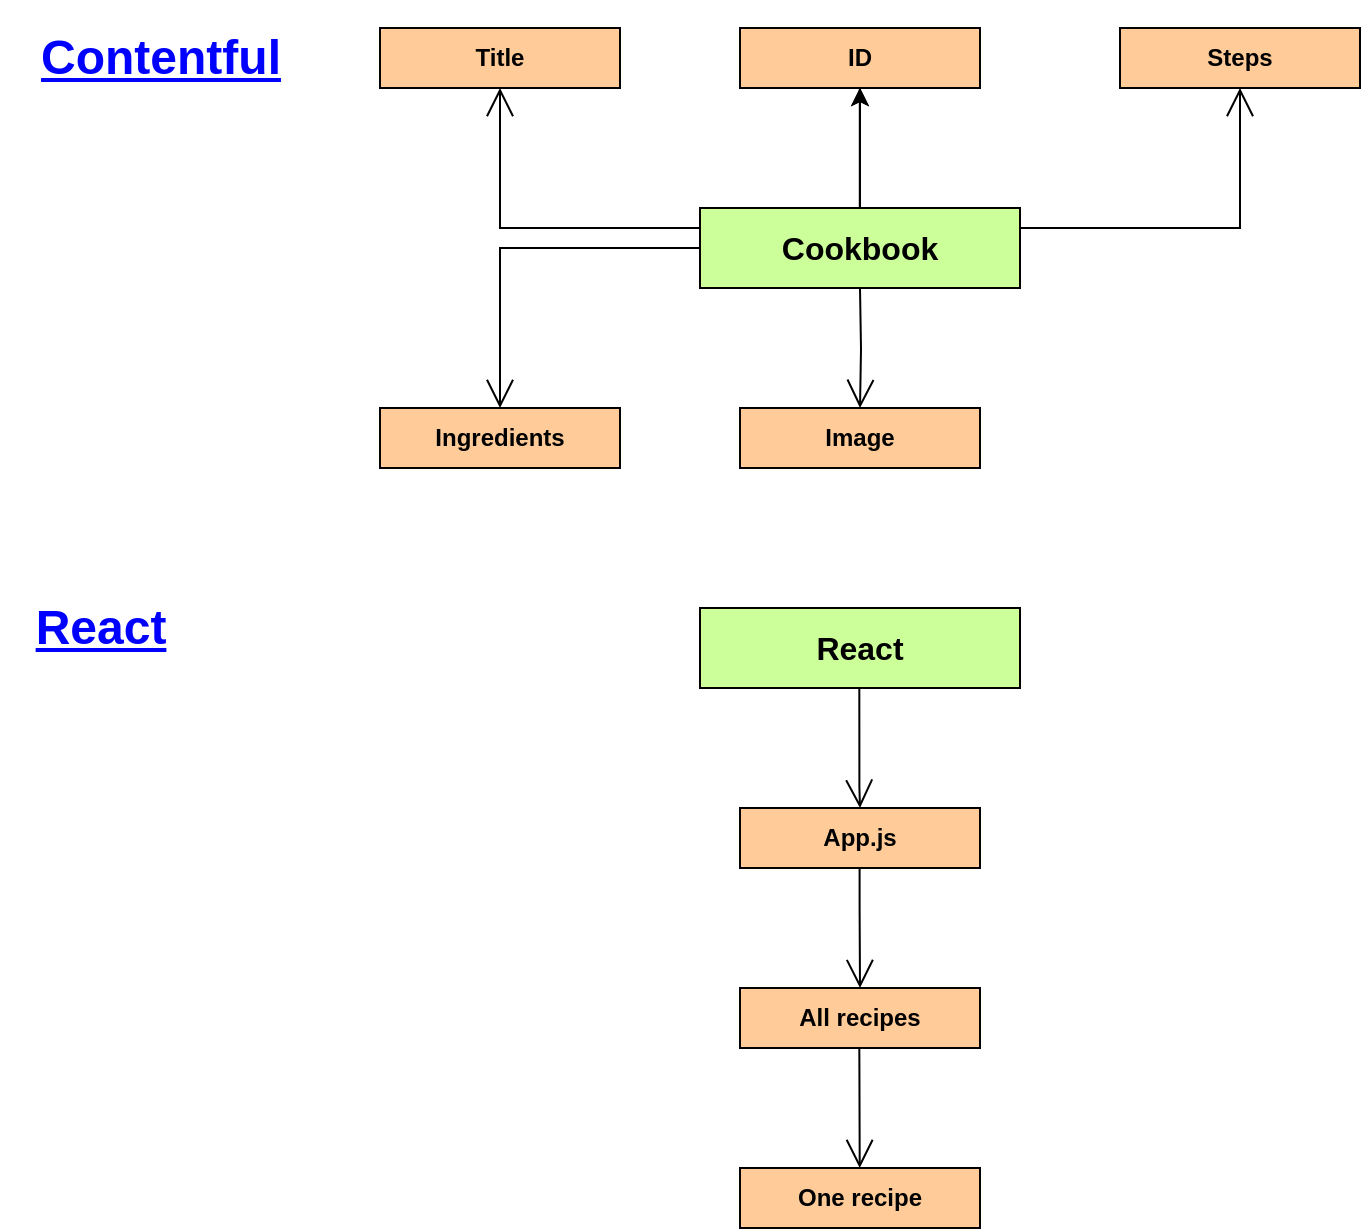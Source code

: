 <mxfile version="15.4.1" type="device"><diagram id="rtEXiDh6xI8C0MuNuhHq" name="Page-1"><mxGraphModel dx="1530" dy="519" grid="1" gridSize="10" guides="1" tooltips="1" connect="1" arrows="1" fold="1" page="1" pageScale="1" pageWidth="827" pageHeight="1169" math="0" shadow="0"><root><mxCell id="0"/><mxCell id="1" parent="0"/><mxCell id="JWcBia4HV_SfomMML44J-19" value="" style="edgeStyle=orthogonalEdgeStyle;rounded=0;orthogonalLoop=1;jettySize=auto;html=1;fontSize=16;fontColor=#000000;" parent="1" source="JWcBia4HV_SfomMML44J-1" target="JWcBia4HV_SfomMML44J-13" edge="1"><mxGeometry relative="1" as="geometry"/></mxCell><mxCell id="JWcBia4HV_SfomMML44J-20" value="" style="edgeStyle=orthogonalEdgeStyle;rounded=0;orthogonalLoop=1;jettySize=auto;html=1;fontSize=16;fontColor=#000000;" parent="1" source="JWcBia4HV_SfomMML44J-1" target="JWcBia4HV_SfomMML44J-13" edge="1"><mxGeometry relative="1" as="geometry"/></mxCell><mxCell id="JWcBia4HV_SfomMML44J-1" value="Cookbook" style="rounded=0;whiteSpace=wrap;html=1;fontColor=#000000;fillColor=#CCFF99;fontStyle=1;fontSize=16;" parent="1" vertex="1"><mxGeometry x="340" y="130" width="160" height="40" as="geometry"/></mxCell><mxCell id="JWcBia4HV_SfomMML44J-8" value="Steps" style="rounded=0;whiteSpace=wrap;html=1;fillColor=#FFCC99;fontStyle=1" parent="1" vertex="1"><mxGeometry x="550" y="40" width="120" height="30" as="geometry"/></mxCell><mxCell id="JWcBia4HV_SfomMML44J-9" value="" style="endArrow=open;endFill=1;endSize=12;html=1;rounded=0;edgeStyle=orthogonalEdgeStyle;" parent="1" edge="1"><mxGeometry width="160" relative="1" as="geometry"><mxPoint x="500" y="140" as="sourcePoint"/><mxPoint x="610" y="70" as="targetPoint"/><Array as="points"><mxPoint x="500" y="140"/><mxPoint x="610" y="140"/></Array></mxGeometry></mxCell><mxCell id="JWcBia4HV_SfomMML44J-10" value="Title" style="rounded=0;whiteSpace=wrap;html=1;fillColor=#FFCC99;fontStyle=1" parent="1" vertex="1"><mxGeometry x="180" y="40" width="120" height="30" as="geometry"/></mxCell><mxCell id="JWcBia4HV_SfomMML44J-11" value="" style="endArrow=open;endFill=1;endSize=12;html=1;rounded=0;edgeStyle=orthogonalEdgeStyle;entryX=0.5;entryY=1;entryDx=0;entryDy=0;" parent="1" source="JWcBia4HV_SfomMML44J-1" target="JWcBia4HV_SfomMML44J-10" edge="1"><mxGeometry width="160" relative="1" as="geometry"><mxPoint x="338" y="200" as="sourcePoint"/><mxPoint x="448" y="70" as="targetPoint"/><Array as="points"><mxPoint x="240" y="140"/></Array></mxGeometry></mxCell><mxCell id="JWcBia4HV_SfomMML44J-12" value="" style="endArrow=open;endFill=1;endSize=12;html=1;rounded=0;edgeStyle=orthogonalEdgeStyle;" parent="1" edge="1"><mxGeometry width="160" relative="1" as="geometry"><mxPoint x="419.9" y="100" as="sourcePoint"/><mxPoint x="419.9" y="40" as="targetPoint"/><Array as="points"><mxPoint x="419.9" y="130"/><mxPoint x="419.9" y="130"/></Array></mxGeometry></mxCell><mxCell id="JWcBia4HV_SfomMML44J-13" value="ID" style="rounded=0;whiteSpace=wrap;html=1;fillColor=#FFCC99;fontStyle=1" parent="1" vertex="1"><mxGeometry x="360" y="40" width="120" height="30" as="geometry"/></mxCell><mxCell id="JWcBia4HV_SfomMML44J-14" value="Image" style="rounded=0;whiteSpace=wrap;html=1;fillColor=#FFCC99;fontStyle=1" parent="1" vertex="1"><mxGeometry x="360" y="230" width="120" height="30" as="geometry"/></mxCell><mxCell id="JWcBia4HV_SfomMML44J-15" value="" style="endArrow=open;endFill=1;endSize=12;html=1;rounded=0;edgeStyle=orthogonalEdgeStyle;entryX=0.5;entryY=0;entryDx=0;entryDy=0;" parent="1" target="JWcBia4HV_SfomMML44J-14" edge="1"><mxGeometry width="160" relative="1" as="geometry"><mxPoint x="420" y="170" as="sourcePoint"/><mxPoint x="420" y="270" as="targetPoint"/><Array as="points"/></mxGeometry></mxCell><mxCell id="JWcBia4HV_SfomMML44J-18" value="Contentful" style="text;strokeColor=none;fillColor=none;html=1;fontSize=24;fontStyle=5;verticalAlign=middle;align=center;fontColor=#0000FF;" parent="1" vertex="1"><mxGeometry x="20" y="35" width="100" height="40" as="geometry"/></mxCell><mxCell id="JWcBia4HV_SfomMML44J-21" value="React" style="text;strokeColor=none;fillColor=none;html=1;fontSize=24;fontStyle=5;verticalAlign=middle;align=center;fontColor=#0000FF;" parent="1" vertex="1"><mxGeometry x="-10" y="320" width="100" height="40" as="geometry"/></mxCell><mxCell id="JWcBia4HV_SfomMML44J-23" value="React" style="rounded=0;whiteSpace=wrap;html=1;fontColor=#000000;fillColor=#CCFF99;fontStyle=1;fontSize=16;" parent="1" vertex="1"><mxGeometry x="340" y="330" width="160" height="40" as="geometry"/></mxCell><mxCell id="JWcBia4HV_SfomMML44J-24" value="App.js" style="rounded=0;whiteSpace=wrap;html=1;fillColor=#FFCC99;fontStyle=1" parent="1" vertex="1"><mxGeometry x="360" y="430" width="120" height="30" as="geometry"/></mxCell><mxCell id="JWcBia4HV_SfomMML44J-25" value="All recipes" style="rounded=0;whiteSpace=wrap;html=1;fillColor=#FFCC99;fontStyle=1" parent="1" vertex="1"><mxGeometry x="360" y="520" width="120" height="30" as="geometry"/></mxCell><mxCell id="JWcBia4HV_SfomMML44J-27" value="" style="endArrow=open;endFill=1;endSize=12;html=1;rounded=0;edgeStyle=orthogonalEdgeStyle;" parent="1" edge="1"><mxGeometry width="160" relative="1" as="geometry"><mxPoint x="419.66" y="370" as="sourcePoint"/><mxPoint x="420" y="430" as="targetPoint"/><Array as="points"><mxPoint x="419.76" y="420"/><mxPoint x="419.76" y="420"/></Array></mxGeometry></mxCell><mxCell id="JWcBia4HV_SfomMML44J-29" value="" style="endArrow=open;endFill=1;endSize=12;html=1;rounded=0;edgeStyle=orthogonalEdgeStyle;entryX=0.5;entryY=0;entryDx=0;entryDy=0;" parent="1" target="JWcBia4HV_SfomMML44J-30" edge="1"><mxGeometry width="160" relative="1" as="geometry"><mxPoint x="340" y="150" as="sourcePoint"/><mxPoint x="240" y="190" as="targetPoint"/><Array as="points"><mxPoint x="240" y="150"/></Array></mxGeometry></mxCell><mxCell id="JWcBia4HV_SfomMML44J-30" value="Ingredients" style="rounded=0;whiteSpace=wrap;html=1;fillColor=#FFCC99;fontStyle=1" parent="1" vertex="1"><mxGeometry x="180" y="230" width="120" height="30" as="geometry"/></mxCell><mxCell id="Y1t-pI1oSB-tCQfcBsYI-1" value="" style="endArrow=open;endFill=1;endSize=12;html=1;rounded=0;edgeStyle=orthogonalEdgeStyle;" edge="1" parent="1"><mxGeometry width="160" relative="1" as="geometry"><mxPoint x="419.8" y="460" as="sourcePoint"/><mxPoint x="420" y="520" as="targetPoint"/><Array as="points"><mxPoint x="420" y="480"/><mxPoint x="420" y="480"/></Array></mxGeometry></mxCell><mxCell id="Y1t-pI1oSB-tCQfcBsYI-2" value="One recipe" style="rounded=0;whiteSpace=wrap;html=1;fillColor=#FFCC99;fontStyle=1" vertex="1" parent="1"><mxGeometry x="360" y="610" width="120" height="30" as="geometry"/></mxCell><mxCell id="Y1t-pI1oSB-tCQfcBsYI-4" value="" style="endArrow=open;endFill=1;endSize=12;html=1;rounded=0;edgeStyle=orthogonalEdgeStyle;entryX=0.5;entryY=0;entryDx=0;entryDy=0;" edge="1" parent="1"><mxGeometry width="160" relative="1" as="geometry"><mxPoint x="419.66" y="550" as="sourcePoint"/><mxPoint x="419.86" y="610" as="targetPoint"/><Array as="points"><mxPoint x="419.66" y="560"/><mxPoint x="419.66" y="560"/></Array></mxGeometry></mxCell></root></mxGraphModel></diagram></mxfile>